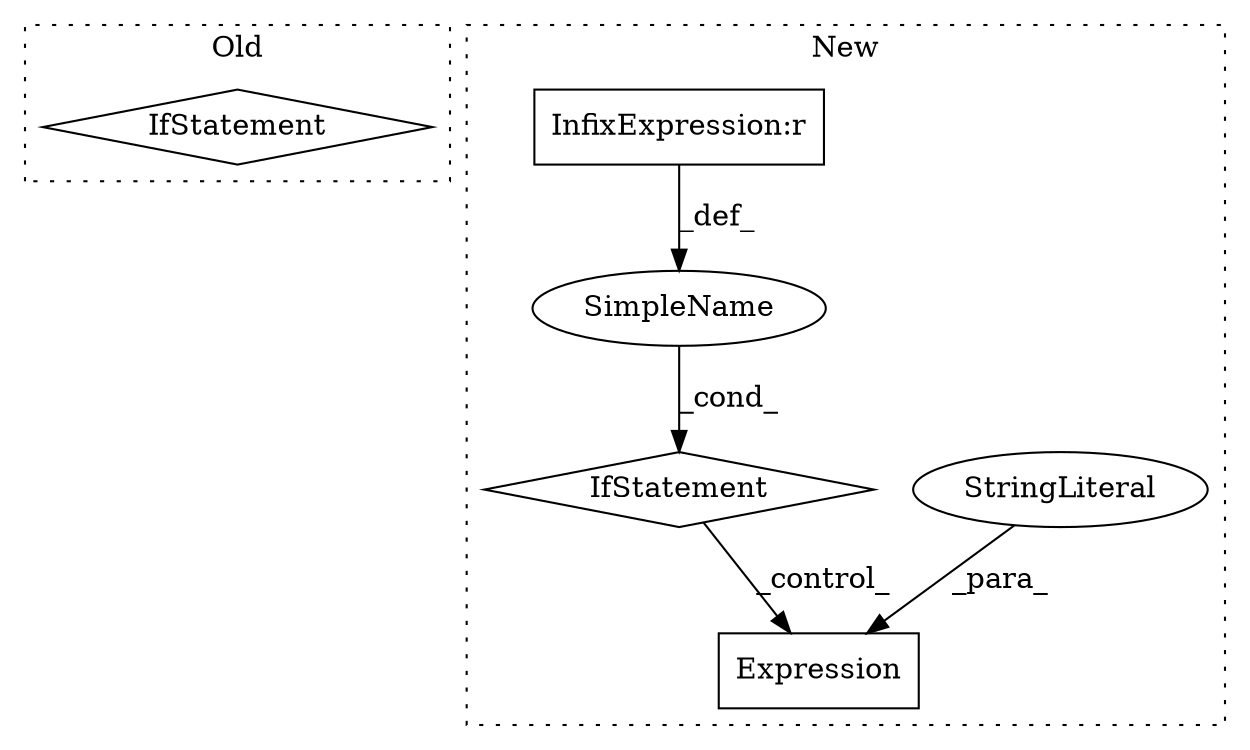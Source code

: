 digraph G {
subgraph cluster0 {
1 [label="IfStatement" a="25" s="2680,2744" l="4,2" shape="diamond"];
label = "Old";
style="dotted";
}
subgraph cluster1 {
2 [label="Expression" a="32" s="3074,3115" l="11,1" shape="box"];
3 [label="StringLiteral" a="45" s="3085" l="18" shape="ellipse"];
4 [label="IfStatement" a="25" s="2885,2925" l="4,2" shape="diamond"];
5 [label="SimpleName" a="42" s="" l="" shape="ellipse"];
6 [label="InfixExpression:r" a="27" s="2920" l="3" shape="box"];
label = "New";
style="dotted";
}
3 -> 2 [label="_para_"];
4 -> 2 [label="_control_"];
5 -> 4 [label="_cond_"];
6 -> 5 [label="_def_"];
}